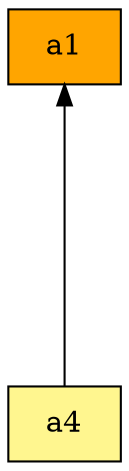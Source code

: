 digraph G {
rankdir=BT;ranksep="2.0";
"a1" [shape=record,fillcolor=orange,style=filled,label="{a1}"];
"a4" [shape=record,fillcolor=khaki1,style=filled,label="{a4}"];
"a4" -> "a1"
}
